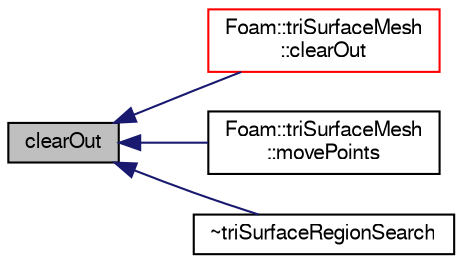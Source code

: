 digraph "clearOut"
{
  bgcolor="transparent";
  edge [fontname="FreeSans",fontsize="10",labelfontname="FreeSans",labelfontsize="10"];
  node [fontname="FreeSans",fontsize="10",shape=record];
  rankdir="LR";
  Node10 [label="clearOut",height=0.2,width=0.4,color="black", fillcolor="grey75", style="filled", fontcolor="black"];
  Node10 -> Node11 [dir="back",color="midnightblue",fontsize="10",style="solid",fontname="FreeSans"];
  Node11 [label="Foam::triSurfaceMesh\l::clearOut",height=0.2,width=0.4,color="red",URL="$a25258.html#af320697688df08f1438d37a86bcaf25d",tooltip="Clear storage. "];
  Node10 -> Node25 [dir="back",color="midnightblue",fontsize="10",style="solid",fontname="FreeSans"];
  Node25 [label="Foam::triSurfaceMesh\l::movePoints",height=0.2,width=0.4,color="black",URL="$a25258.html#ab62834098bae1d3887f578c700754f39",tooltip="Move points. "];
  Node10 -> Node26 [dir="back",color="midnightblue",fontsize="10",style="solid",fontname="FreeSans"];
  Node26 [label="~triSurfaceRegionSearch",height=0.2,width=0.4,color="black",URL="$a25526.html#a8322c485bd7261bdb2f38dd39e2e522d",tooltip="Destructor. "];
}
